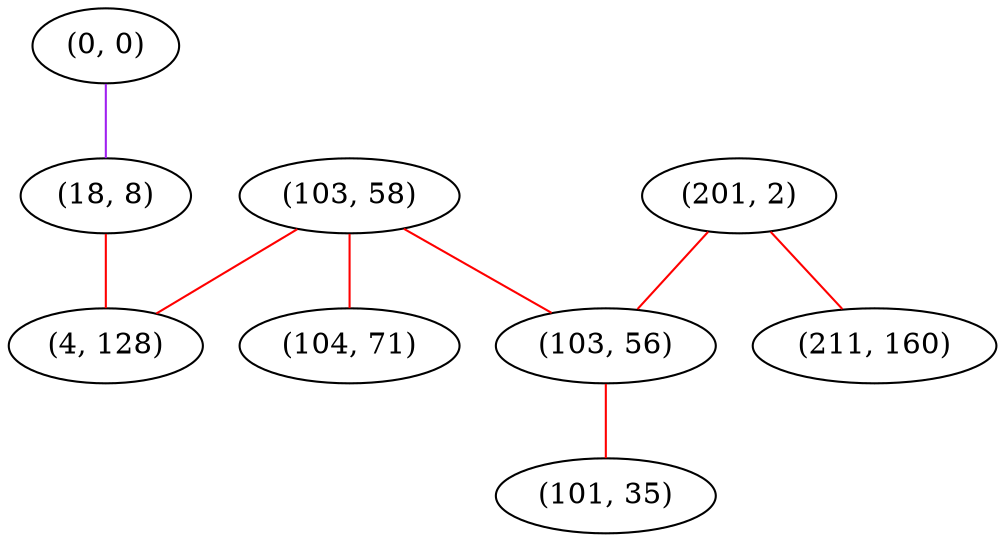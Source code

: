 graph "" {
"(0, 0)";
"(103, 58)";
"(201, 2)";
"(103, 56)";
"(104, 71)";
"(211, 160)";
"(18, 8)";
"(101, 35)";
"(4, 128)";
"(0, 0)" -- "(18, 8)"  [color=purple, key=0, weight=4];
"(103, 58)" -- "(103, 56)"  [color=red, key=0, weight=1];
"(103, 58)" -- "(104, 71)"  [color=red, key=0, weight=1];
"(103, 58)" -- "(4, 128)"  [color=red, key=0, weight=1];
"(201, 2)" -- "(211, 160)"  [color=red, key=0, weight=1];
"(201, 2)" -- "(103, 56)"  [color=red, key=0, weight=1];
"(103, 56)" -- "(101, 35)"  [color=red, key=0, weight=1];
"(18, 8)" -- "(4, 128)"  [color=red, key=0, weight=1];
}
